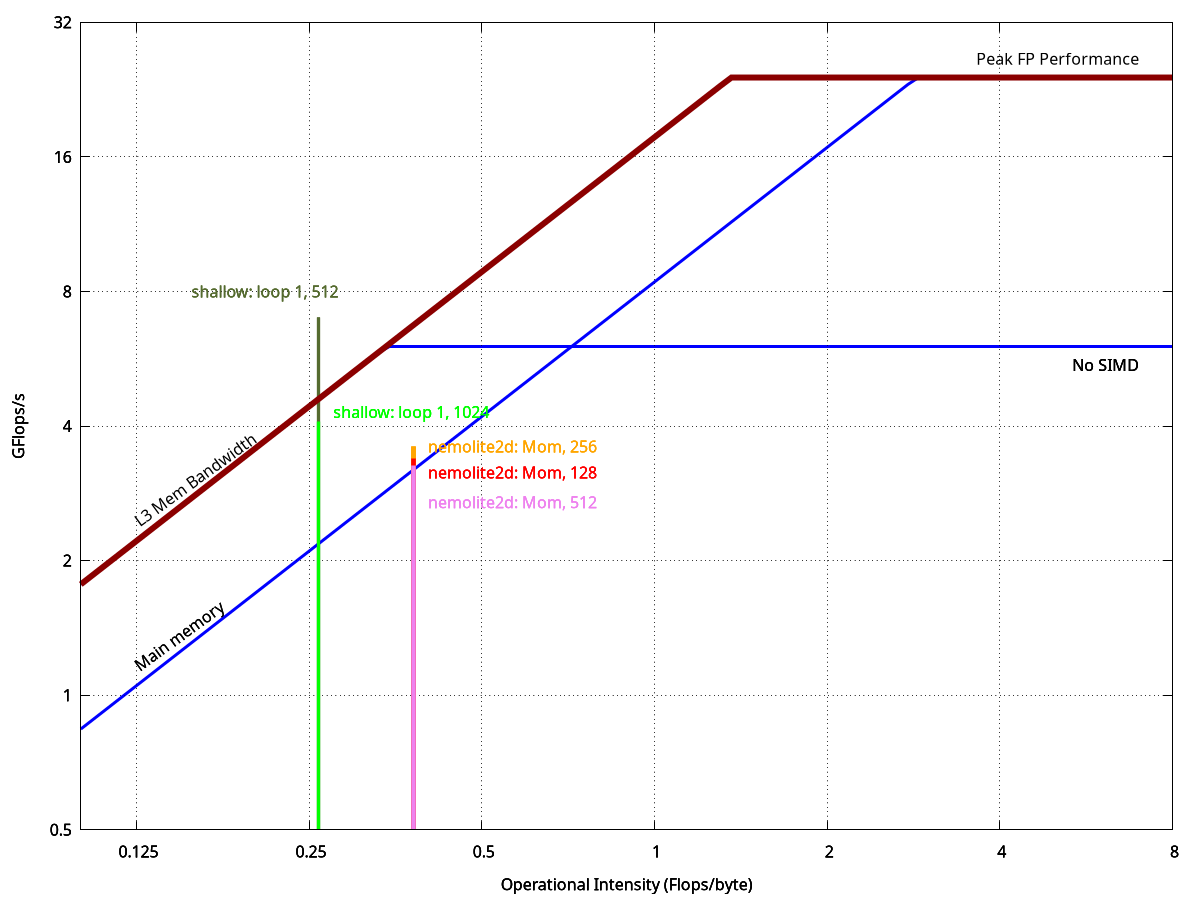 # initial config
set term postscript eps enhanced color
set output 'roofline.eps'
#set term pngcairo
#set output 'roofline.png'

set nokey
set grid layerdefault   linetype 0 linewidth 1.000,  linetype 0 linewidth 1.000

set xlabel "Operational Intensity (Flops/byte)"
set ylabel "GFlops/s"

# sets log base 2 scale for both axes
set logscale x 2
set logscale y 2

# label offsets
L_MEM_X=0.125
L_MEM_ANG=36

# range of each axis
MAX_X=8
MIN_Y=0.5
MAX_Y=32
set xrange [0.1:MAX_X]
set yrange [MIN_Y:MAX_Y]

# Kernel constants
# First loop nest of shallow has AI = 0.3 FLOP/byte
# Counting bytes from cache lines (i.e. 64 bytes per reference instead
# of just 8 bytes for a d.p. word) it is:
SHALLOW_LOOP1_AI = 0.26
# u-momentum kernel of nemolite2d has AI = 0.44 FLOP/byte
# Counting bytes from cache lines it is:
NEMOLITE_MOM_AI = 0.38

# CPU CONSTANTS
# For single core of Xeon E5-2697 v2 (Archer), as measured with 
# the Intel MKL version of linpack. This is therefore using
# 256-bit AVX instructions (SIMD)
PEAK_GFLOPS=24.1
NUM_CORES=1

#ceilings
C_ALL_CORES		= 1
C_MUL_ADD_BAL	= NUM_CORES
# For Ivy Bridge, AVX registers are 256-bit and therefore can
# hold 4*64-bit double-precision reals. We therefore assume
# that peak, non-SIMD performance is 1/4 that of the performance
# obtained by Linpack
C_SIMD			= 4.0
C_ILP_ONLY		= 2 * C_SIMD

# MEM CONSTANTS
# For single core of Xeon E5-2697 v2 (Archer) as measured with 
# the 'copy' result of STREAM
# with arrays of 15M elements. Therefore, this is bandwidth to 
# main memory, not cache. Units are GB/s.
PEAK_MEM_BW=8.4
# Using arrays of 0.5M elements I think we get bandwidth to
# L3 cache:
PEAK_L3_BW=17.7


NUM_CHANNELS=2
# first ceiling, without multiple memory channels
C_NO_MULTI_CHANNEL	= NUM_CHANNELS

# FUNCTIONS
mem_roof(x,peak)= x * peak
cpu_roof	= PEAK_GFLOPS
min(x, y)	= (x < y) ? x : y
max(x, y)       = (x > y) ? x : y

PEAK_BW = max(PEAK_MEM_BW,PEAK_L3_BW)

cpu_ceiling(x, y)	= min(mem_roof(x,PEAK_BW), y)
mem_ceiling(x)		= min(x, PEAK_GFLOPS)
roofline(x, y)		= cpu_ceiling(x, y)


# LINE STYLES
LINE_ROOF=1
LINE_CEIL=2
LINE_LOOP1_512=3
LINE_LOOP1_1024=4
LINE_MOM_512=5
LINE_MOM_256=6
LINE_MOM_128=7

# Width of the vertical 'bars' at x=1
BAR_WIDTH = 12

set style line LINE_ROOF	lt 1 lw 6 lc rgb "#8B0000"
set style line LINE_CEIL	lt 1 lw 3 lc rgb "blue"

set style line LINE_LOOP1_512     lt 1 lc rgb "dark-olivegreen"
set style line LINE_LOOP1_1024    lt 1 lc rgb "green"
set style line LINE_MOM_512       lt 1 lc rgb "violet"
set style line LINE_MOM_256       lt 1 lc rgb "orange"
set style line LINE_MOM_128       lt 1 lc rgb "red"

# PLOTS
set multiplot

# Bars for measured individual kernel performance

# From Shallow with the Cray compiler (as that's the best)

# Loop1 of shallow with 512^2 achieves 7.0 GFLOPS
set label 12 "shallow: loop 1, 512" at (SHALLOW_LOOP1_AI*0.6),8.0 front textcolor ls LINE_LOOP1_512
set arrow from SHALLOW_LOOP1_AI,MIN_Y to SHALLOW_LOOP1_AI,7.0 nohead ls LINE_LOOP1_512 lw BAR_WIDTH*SHALLOW_LOOP1_AI

set label 13 "shallow: loop 1, 1024" at (SHALLOW_LOOP1_AI*1.06), 4.3 front textcolor ls LINE_LOOP1_1024
# Loop1 of shallow with 1024^2 achieves 4.1 GFLOPS
set arrow from SHALLOW_LOOP1_AI,MIN_Y to SHALLOW_LOOP1_AI,4.1 nohead ls LINE_LOOP1_1024 lw BAR_WIDTH*SHALLOW_LOOP1_AI

# From Nemolite2D with Intel compiler (as that's the fastest)

# 256 domain should fit within L3 cache
set label 14 "nemolite2d: Mom, 256" at (NEMOLITE_MOM_AI*1.06),3.6 front textcolor ls LINE_MOM_256
set arrow from NEMOLITE_MOM_AI,MIN_Y to NEMOLITE_MOM_AI,3.6 nohead ls LINE_MOM_256 lw BAR_WIDTH*NEMOLITE_MOM_AI
# 128 domain - not as fast as you'd expect
set label 15 "nemolite2d: Mom, 128" at (NEMOLITE_MOM_AI*1.06),3.15 front textcolor ls LINE_MOM_128
set arrow from NEMOLITE_MOM_AI,MIN_Y to NEMOLITE_MOM_AI,3.39 nohead ls LINE_MOM_128 lw BAR_WIDTH*NEMOLITE_MOM_AI
# 512 domain ~spills from L3 cache to main memory
set label 11 "nemolite2d: Mom, 512" at (NEMOLITE_MOM_AI*1.06),2.7 front textcolor ls LINE_MOM_512
set arrow from NEMOLITE_MOM_AI,MIN_Y to NEMOLITE_MOM_AI,3.26 nohead ls LINE_MOM_512 lw BAR_WIDTH*NEMOLITE_MOM_AI


# CPU CEILINGS
# All cores (same as roofline)
#set label 3 "All cores used" at (MAX_X-1),(cpu_roof/1.1) right
#plot cpu_ceiling(x, cpu_roof / C_ALL_CORES) ls LINE_CEIL

# SIMD
set label 5 "No SIMD" at (MAX_X-1),((cpu_roof / C_SIMD)/1.1) right
plot cpu_ceiling(x, cpu_roof / C_SIMD) ls LINE_CEIL

# No parallelism
#set label 6 "ILP Only" at (MAX_X-1),((cpu_roof / C_ILP_ONLY)/1.1) right
#plot cpu_ceiling(x, cpu_roof / C_ILP_ONLY) ls LINE_CEIL

# MEM CEILINGS

set label 8 "Main memory" at (L_MEM_X),(mem_roof(L_MEM_X,PEAK_MEM_BW)*1.1) rotate by L_MEM_ANG
plot mem_ceiling(mem_roof(x,PEAK_MEM_BW)) ls LINE_CEIL

# ROOFLINE
set label 1 "Peak FP Performance" at (MAX_X-1),(PEAK_GFLOPS*1.1) right
set label 2 "L3 Mem Bandwidth" at L_MEM_X,mem_roof(L_MEM_X,PEAK_BW)*1.1 rotate by L_MEM_ANG
plot roofline(x, cpu_roof) ls LINE_ROOF

unset multiplot

